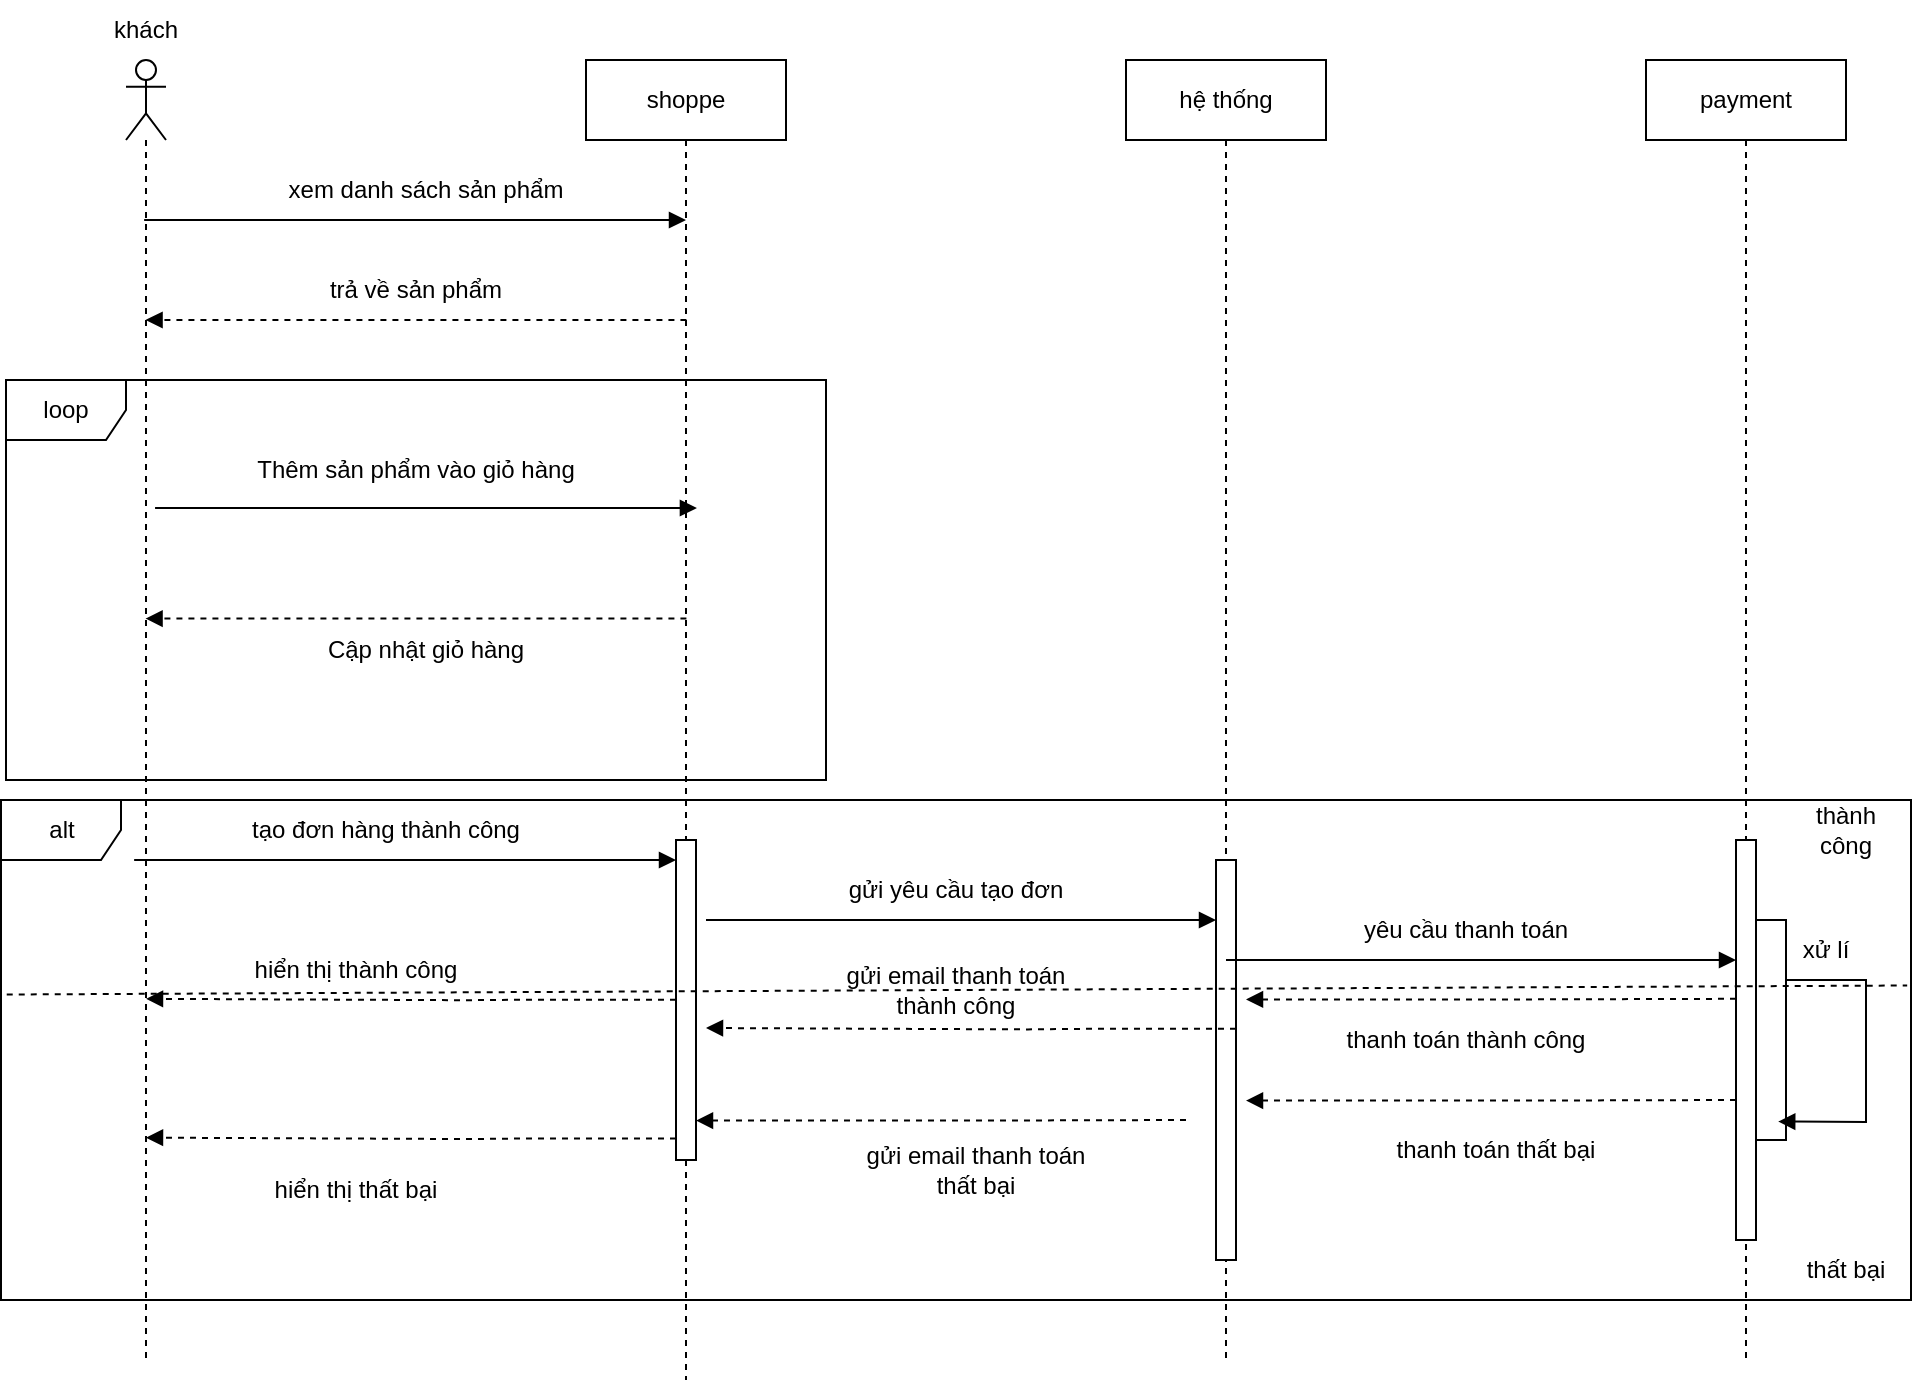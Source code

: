 <mxfile version="28.2.8">
  <diagram id="FzWaK-6QIi-hzqfQ0DFU" name="Trang-1">
    <mxGraphModel dx="1226" dy="774" grid="1" gridSize="10" guides="1" tooltips="1" connect="1" arrows="1" fold="1" page="1" pageScale="1" pageWidth="827" pageHeight="1169" math="0" shadow="0">
      <root>
        <mxCell id="0" />
        <mxCell id="1" parent="0" />
        <mxCell id="IMVpnNha_1zzZVvdn7UF-314" value="" style="shape=umlLifeline;perimeter=lifelinePerimeter;whiteSpace=wrap;html=1;container=1;dropTarget=0;collapsible=0;recursiveResize=0;outlineConnect=0;portConstraint=eastwest;newEdgeStyle={&quot;curved&quot;:0,&quot;rounded&quot;:0};participant=umlActor;" vertex="1" parent="1">
          <mxGeometry x="90" y="360" width="20" height="650" as="geometry" />
        </mxCell>
        <mxCell id="IMVpnNha_1zzZVvdn7UF-315" value="payment" style="shape=umlLifeline;perimeter=lifelinePerimeter;whiteSpace=wrap;html=1;container=1;dropTarget=0;collapsible=0;recursiveResize=0;outlineConnect=0;portConstraint=eastwest;newEdgeStyle={&quot;curved&quot;:0,&quot;rounded&quot;:0};" vertex="1" parent="1">
          <mxGeometry x="850" y="360" width="100" height="650" as="geometry" />
        </mxCell>
        <mxCell id="IMVpnNha_1zzZVvdn7UF-316" value="shoppe" style="shape=umlLifeline;perimeter=lifelinePerimeter;whiteSpace=wrap;html=1;container=1;dropTarget=0;collapsible=0;recursiveResize=0;outlineConnect=0;portConstraint=eastwest;newEdgeStyle={&quot;curved&quot;:0,&quot;rounded&quot;:0};" vertex="1" parent="1">
          <mxGeometry x="320" y="360" width="100" height="660" as="geometry" />
        </mxCell>
        <mxCell id="IMVpnNha_1zzZVvdn7UF-317" value="hệ thống" style="shape=umlLifeline;perimeter=lifelinePerimeter;whiteSpace=wrap;html=1;container=1;dropTarget=0;collapsible=0;recursiveResize=0;outlineConnect=0;portConstraint=eastwest;newEdgeStyle={&quot;curved&quot;:0,&quot;rounded&quot;:0};" vertex="1" parent="1">
          <mxGeometry x="590" y="360" width="100" height="650" as="geometry" />
        </mxCell>
        <mxCell id="IMVpnNha_1zzZVvdn7UF-319" value="khách" style="text;html=1;whiteSpace=wrap;strokeColor=none;fillColor=none;align=center;verticalAlign=middle;rounded=0;" vertex="1" parent="1">
          <mxGeometry x="70" y="330" width="60" height="30" as="geometry" />
        </mxCell>
        <mxCell id="IMVpnNha_1zzZVvdn7UF-320" value="" style="endArrow=block;html=1;rounded=0;endFill=1;" edge="1" parent="1">
          <mxGeometry width="50" height="50" relative="1" as="geometry">
            <mxPoint x="99.071" y="440" as="sourcePoint" />
            <mxPoint x="370" y="440" as="targetPoint" />
          </mxGeometry>
        </mxCell>
        <mxCell id="IMVpnNha_1zzZVvdn7UF-321" value="" style="endArrow=block;html=1;rounded=0;dashed=1;endFill=1;" edge="1" parent="1">
          <mxGeometry width="50" height="50" relative="1" as="geometry">
            <mxPoint x="370.21" y="490" as="sourcePoint" />
            <mxPoint x="99.781" y="490" as="targetPoint" />
            <Array as="points">
              <mxPoint x="240.71" y="490" />
            </Array>
          </mxGeometry>
        </mxCell>
        <mxCell id="IMVpnNha_1zzZVvdn7UF-322" value="xem danh sách sản phẩm" style="text;html=1;whiteSpace=wrap;strokeColor=none;fillColor=none;align=center;verticalAlign=middle;rounded=0;" vertex="1" parent="1">
          <mxGeometry x="170" y="410" width="140" height="30" as="geometry" />
        </mxCell>
        <mxCell id="IMVpnNha_1zzZVvdn7UF-323" value="trả về sản phẩm" style="text;html=1;whiteSpace=wrap;strokeColor=none;fillColor=none;align=center;verticalAlign=middle;rounded=0;" vertex="1" parent="1">
          <mxGeometry x="190" y="460" width="90" height="30" as="geometry" />
        </mxCell>
        <mxCell id="IMVpnNha_1zzZVvdn7UF-325" value="loop" style="shape=umlFrame;whiteSpace=wrap;html=1;pointerEvents=0;" vertex="1" parent="1">
          <mxGeometry x="30" y="520" width="410" height="200" as="geometry" />
        </mxCell>
        <mxCell id="IMVpnNha_1zzZVvdn7UF-326" value="" style="endArrow=block;html=1;rounded=0;endFill=1;" edge="1" parent="1">
          <mxGeometry width="50" height="50" relative="1" as="geometry">
            <mxPoint x="104.531" y="584" as="sourcePoint" />
            <mxPoint x="375.46" y="584" as="targetPoint" />
          </mxGeometry>
        </mxCell>
        <mxCell id="IMVpnNha_1zzZVvdn7UF-327" value="Thêm sản phẩm vào giỏ hàng" style="text;html=1;whiteSpace=wrap;strokeColor=none;fillColor=none;align=center;verticalAlign=middle;rounded=0;" vertex="1" parent="1">
          <mxGeometry x="150" y="550" width="170" height="30" as="geometry" />
        </mxCell>
        <mxCell id="IMVpnNha_1zzZVvdn7UF-328" value="" style="endArrow=block;html=1;rounded=0;dashed=1;endFill=1;" edge="1" parent="1">
          <mxGeometry width="50" height="50" relative="1" as="geometry">
            <mxPoint x="370.21" y="639.29" as="sourcePoint" />
            <mxPoint x="99.781" y="639.29" as="targetPoint" />
            <Array as="points">
              <mxPoint x="240.71" y="639.29" />
            </Array>
          </mxGeometry>
        </mxCell>
        <mxCell id="IMVpnNha_1zzZVvdn7UF-329" value="Cập nhật giỏ hàng" style="text;html=1;whiteSpace=wrap;strokeColor=none;fillColor=none;align=center;verticalAlign=middle;rounded=0;" vertex="1" parent="1">
          <mxGeometry x="175" y="640" width="130" height="30" as="geometry" />
        </mxCell>
        <mxCell id="IMVpnNha_1zzZVvdn7UF-330" value="" style="endArrow=block;html=1;rounded=0;endFill=1;" edge="1" parent="1">
          <mxGeometry width="50" height="50" relative="1" as="geometry">
            <mxPoint x="94.071" y="760" as="sourcePoint" />
            <mxPoint x="365" y="760" as="targetPoint" />
          </mxGeometry>
        </mxCell>
        <mxCell id="IMVpnNha_1zzZVvdn7UF-331" value="tạo đơn hàng thành công" style="text;html=1;whiteSpace=wrap;strokeColor=none;fillColor=none;align=center;verticalAlign=middle;rounded=0;" vertex="1" parent="1">
          <mxGeometry x="150" y="730" width="140" height="30" as="geometry" />
        </mxCell>
        <mxCell id="IMVpnNha_1zzZVvdn7UF-332" value="" style="endArrow=block;html=1;rounded=0;endFill=1;" edge="1" parent="1">
          <mxGeometry width="50" height="50" relative="1" as="geometry">
            <mxPoint x="380.001" y="790" as="sourcePoint" />
            <mxPoint x="635" y="790" as="targetPoint" />
          </mxGeometry>
        </mxCell>
        <mxCell id="IMVpnNha_1zzZVvdn7UF-333" value="gửi yêu cầu tạo đơn" style="text;html=1;whiteSpace=wrap;strokeColor=none;fillColor=none;align=center;verticalAlign=middle;rounded=0;" vertex="1" parent="1">
          <mxGeometry x="440" y="760" width="130" height="30" as="geometry" />
        </mxCell>
        <mxCell id="IMVpnNha_1zzZVvdn7UF-334" value="" style="rounded=0;whiteSpace=wrap;html=1;" vertex="1" parent="1">
          <mxGeometry x="365" y="750" width="10" height="160" as="geometry" />
        </mxCell>
        <mxCell id="IMVpnNha_1zzZVvdn7UF-335" value="" style="rounded=0;whiteSpace=wrap;html=1;" vertex="1" parent="1">
          <mxGeometry x="635" y="760" width="10" height="200" as="geometry" />
        </mxCell>
        <mxCell id="IMVpnNha_1zzZVvdn7UF-336" value="alt" style="shape=umlFrame;whiteSpace=wrap;html=1;pointerEvents=0;" vertex="1" parent="1">
          <mxGeometry x="27.5" y="730" width="955" height="250" as="geometry" />
        </mxCell>
        <mxCell id="IMVpnNha_1zzZVvdn7UF-339" value="" style="endArrow=block;html=1;rounded=0;endFill=1;" edge="1" parent="1">
          <mxGeometry width="50" height="50" relative="1" as="geometry">
            <mxPoint x="640.001" y="810" as="sourcePoint" />
            <mxPoint x="895" y="810" as="targetPoint" />
          </mxGeometry>
        </mxCell>
        <mxCell id="IMVpnNha_1zzZVvdn7UF-340" value="" style="rounded=0;whiteSpace=wrap;html=1;" vertex="1" parent="1">
          <mxGeometry x="895" y="750" width="10" height="200" as="geometry" />
        </mxCell>
        <mxCell id="IMVpnNha_1zzZVvdn7UF-342" value="yêu cầu thanh toán" style="text;html=1;whiteSpace=wrap;strokeColor=none;fillColor=none;align=center;verticalAlign=middle;rounded=0;" vertex="1" parent="1">
          <mxGeometry x="700" y="780" width="120" height="30" as="geometry" />
        </mxCell>
        <mxCell id="IMVpnNha_1zzZVvdn7UF-343" value="" style="endArrow=block;html=1;rounded=0;dashed=1;endFill=1;" edge="1" parent="1">
          <mxGeometry width="50" height="50" relative="1" as="geometry">
            <mxPoint x="895" y="829.41" as="sourcePoint" />
            <mxPoint x="650.001" y="829.7" as="targetPoint" />
            <Array as="points">
              <mxPoint x="790.93" y="829.7" />
            </Array>
          </mxGeometry>
        </mxCell>
        <mxCell id="IMVpnNha_1zzZVvdn7UF-344" value="" style="endArrow=block;html=1;rounded=0;dashed=1;endFill=1;" edge="1" parent="1">
          <mxGeometry width="50" height="50" relative="1" as="geometry">
            <mxPoint x="645" y="844.41" as="sourcePoint" />
            <mxPoint x="380" y="844" as="targetPoint" />
            <Array as="points">
              <mxPoint x="570" y="844.41" />
              <mxPoint x="540.93" y="844.7" />
            </Array>
          </mxGeometry>
        </mxCell>
        <mxCell id="IMVpnNha_1zzZVvdn7UF-345" value="" style="rounded=0;whiteSpace=wrap;html=1;" vertex="1" parent="1">
          <mxGeometry x="905" y="790" width="15" height="110" as="geometry" />
        </mxCell>
        <mxCell id="IMVpnNha_1zzZVvdn7UF-346" value="" style="endArrow=block;html=1;rounded=0;endFill=1;entryX=0.741;entryY=0.916;entryDx=0;entryDy=0;entryPerimeter=0;exitX=1;exitY=0.273;exitDx=0;exitDy=0;exitPerimeter=0;" edge="1" parent="1" source="IMVpnNha_1zzZVvdn7UF-345" target="IMVpnNha_1zzZVvdn7UF-345">
          <mxGeometry width="50" height="50" relative="1" as="geometry">
            <mxPoint x="920.001" y="810" as="sourcePoint" />
            <mxPoint x="1170" y="810" as="targetPoint" />
            <Array as="points">
              <mxPoint x="960" y="820" />
              <mxPoint x="960" y="891" />
            </Array>
          </mxGeometry>
        </mxCell>
        <mxCell id="IMVpnNha_1zzZVvdn7UF-348" value="xử lí" style="text;html=1;whiteSpace=wrap;strokeColor=none;fillColor=none;align=center;verticalAlign=middle;rounded=0;" vertex="1" parent="1">
          <mxGeometry x="910" y="790" width="60" height="30" as="geometry" />
        </mxCell>
        <mxCell id="IMVpnNha_1zzZVvdn7UF-349" value="" style="endArrow=none;dashed=1;html=1;rounded=0;entryX=0.998;entryY=0.371;entryDx=0;entryDy=0;entryPerimeter=0;exitX=0.003;exitY=0.389;exitDx=0;exitDy=0;exitPerimeter=0;" edge="1" parent="1" source="IMVpnNha_1zzZVvdn7UF-336" target="IMVpnNha_1zzZVvdn7UF-336">
          <mxGeometry width="50" height="50" relative="1" as="geometry">
            <mxPoint x="690" y="900" as="sourcePoint" />
            <mxPoint x="740" y="850" as="targetPoint" />
          </mxGeometry>
        </mxCell>
        <mxCell id="IMVpnNha_1zzZVvdn7UF-350" value="thanh toán thành công" style="text;html=1;whiteSpace=wrap;strokeColor=none;fillColor=none;align=center;verticalAlign=middle;rounded=0;" vertex="1" parent="1">
          <mxGeometry x="695" y="835" width="130" height="30" as="geometry" />
        </mxCell>
        <mxCell id="IMVpnNha_1zzZVvdn7UF-351" value="gửi email thanh toán thành công" style="text;html=1;whiteSpace=wrap;strokeColor=none;fillColor=none;align=center;verticalAlign=middle;rounded=0;" vertex="1" parent="1">
          <mxGeometry x="440" y="810" width="130" height="30" as="geometry" />
        </mxCell>
        <mxCell id="IMVpnNha_1zzZVvdn7UF-352" value="" style="endArrow=block;html=1;rounded=0;dashed=1;endFill=1;" edge="1" parent="1">
          <mxGeometry width="50" height="50" relative="1" as="geometry">
            <mxPoint x="365" y="829.82" as="sourcePoint" />
            <mxPoint x="100" y="829.41" as="targetPoint" />
            <Array as="points">
              <mxPoint x="290" y="829.82" />
              <mxPoint x="260.93" y="830.11" />
            </Array>
          </mxGeometry>
        </mxCell>
        <mxCell id="IMVpnNha_1zzZVvdn7UF-353" value="hiển thị thành công" style="text;html=1;whiteSpace=wrap;strokeColor=none;fillColor=none;align=center;verticalAlign=middle;rounded=0;" vertex="1" parent="1">
          <mxGeometry x="150" y="800" width="110" height="30" as="geometry" />
        </mxCell>
        <mxCell id="IMVpnNha_1zzZVvdn7UF-354" value="" style="endArrow=block;html=1;rounded=0;dashed=1;endFill=1;" edge="1" parent="1">
          <mxGeometry width="50" height="50" relative="1" as="geometry">
            <mxPoint x="895" y="880" as="sourcePoint" />
            <mxPoint x="650.001" y="880.29" as="targetPoint" />
            <Array as="points">
              <mxPoint x="790.93" y="880.29" />
            </Array>
          </mxGeometry>
        </mxCell>
        <mxCell id="IMVpnNha_1zzZVvdn7UF-355" value="thanh toán thất bại" style="text;html=1;whiteSpace=wrap;strokeColor=none;fillColor=none;align=center;verticalAlign=middle;rounded=0;" vertex="1" parent="1">
          <mxGeometry x="720" y="890" width="110" height="30" as="geometry" />
        </mxCell>
        <mxCell id="IMVpnNha_1zzZVvdn7UF-356" value="" style="endArrow=block;html=1;rounded=0;dashed=1;endFill=1;" edge="1" parent="1">
          <mxGeometry width="50" height="50" relative="1" as="geometry">
            <mxPoint x="620" y="890" as="sourcePoint" />
            <mxPoint x="375.001" y="890.29" as="targetPoint" />
            <Array as="points">
              <mxPoint x="515.93" y="890.29" />
            </Array>
          </mxGeometry>
        </mxCell>
        <mxCell id="IMVpnNha_1zzZVvdn7UF-357" value="gửi email thanh toán thất bại" style="text;html=1;whiteSpace=wrap;strokeColor=none;fillColor=none;align=center;verticalAlign=middle;rounded=0;" vertex="1" parent="1">
          <mxGeometry x="450" y="900" width="130" height="30" as="geometry" />
        </mxCell>
        <mxCell id="IMVpnNha_1zzZVvdn7UF-358" value="hiển thị thất bại" style="text;html=1;whiteSpace=wrap;strokeColor=none;fillColor=none;align=center;verticalAlign=middle;rounded=0;" vertex="1" parent="1">
          <mxGeometry x="150" y="910" width="110" height="30" as="geometry" />
        </mxCell>
        <mxCell id="IMVpnNha_1zzZVvdn7UF-359" value="" style="endArrow=block;html=1;rounded=0;dashed=1;endFill=1;" edge="1" parent="1">
          <mxGeometry width="50" height="50" relative="1" as="geometry">
            <mxPoint x="365" y="899.23" as="sourcePoint" />
            <mxPoint x="100" y="898.82" as="targetPoint" />
            <Array as="points">
              <mxPoint x="290" y="899.23" />
              <mxPoint x="260.93" y="899.52" />
            </Array>
          </mxGeometry>
        </mxCell>
        <mxCell id="IMVpnNha_1zzZVvdn7UF-360" value="thành công" style="text;html=1;whiteSpace=wrap;strokeColor=none;fillColor=none;align=center;verticalAlign=middle;rounded=0;" vertex="1" parent="1">
          <mxGeometry x="920" y="730" width="60" height="30" as="geometry" />
        </mxCell>
        <mxCell id="IMVpnNha_1zzZVvdn7UF-361" value="thất bại" style="text;html=1;whiteSpace=wrap;strokeColor=none;fillColor=none;align=center;verticalAlign=middle;rounded=0;" vertex="1" parent="1">
          <mxGeometry x="920" y="950" width="60" height="30" as="geometry" />
        </mxCell>
      </root>
    </mxGraphModel>
  </diagram>
</mxfile>
